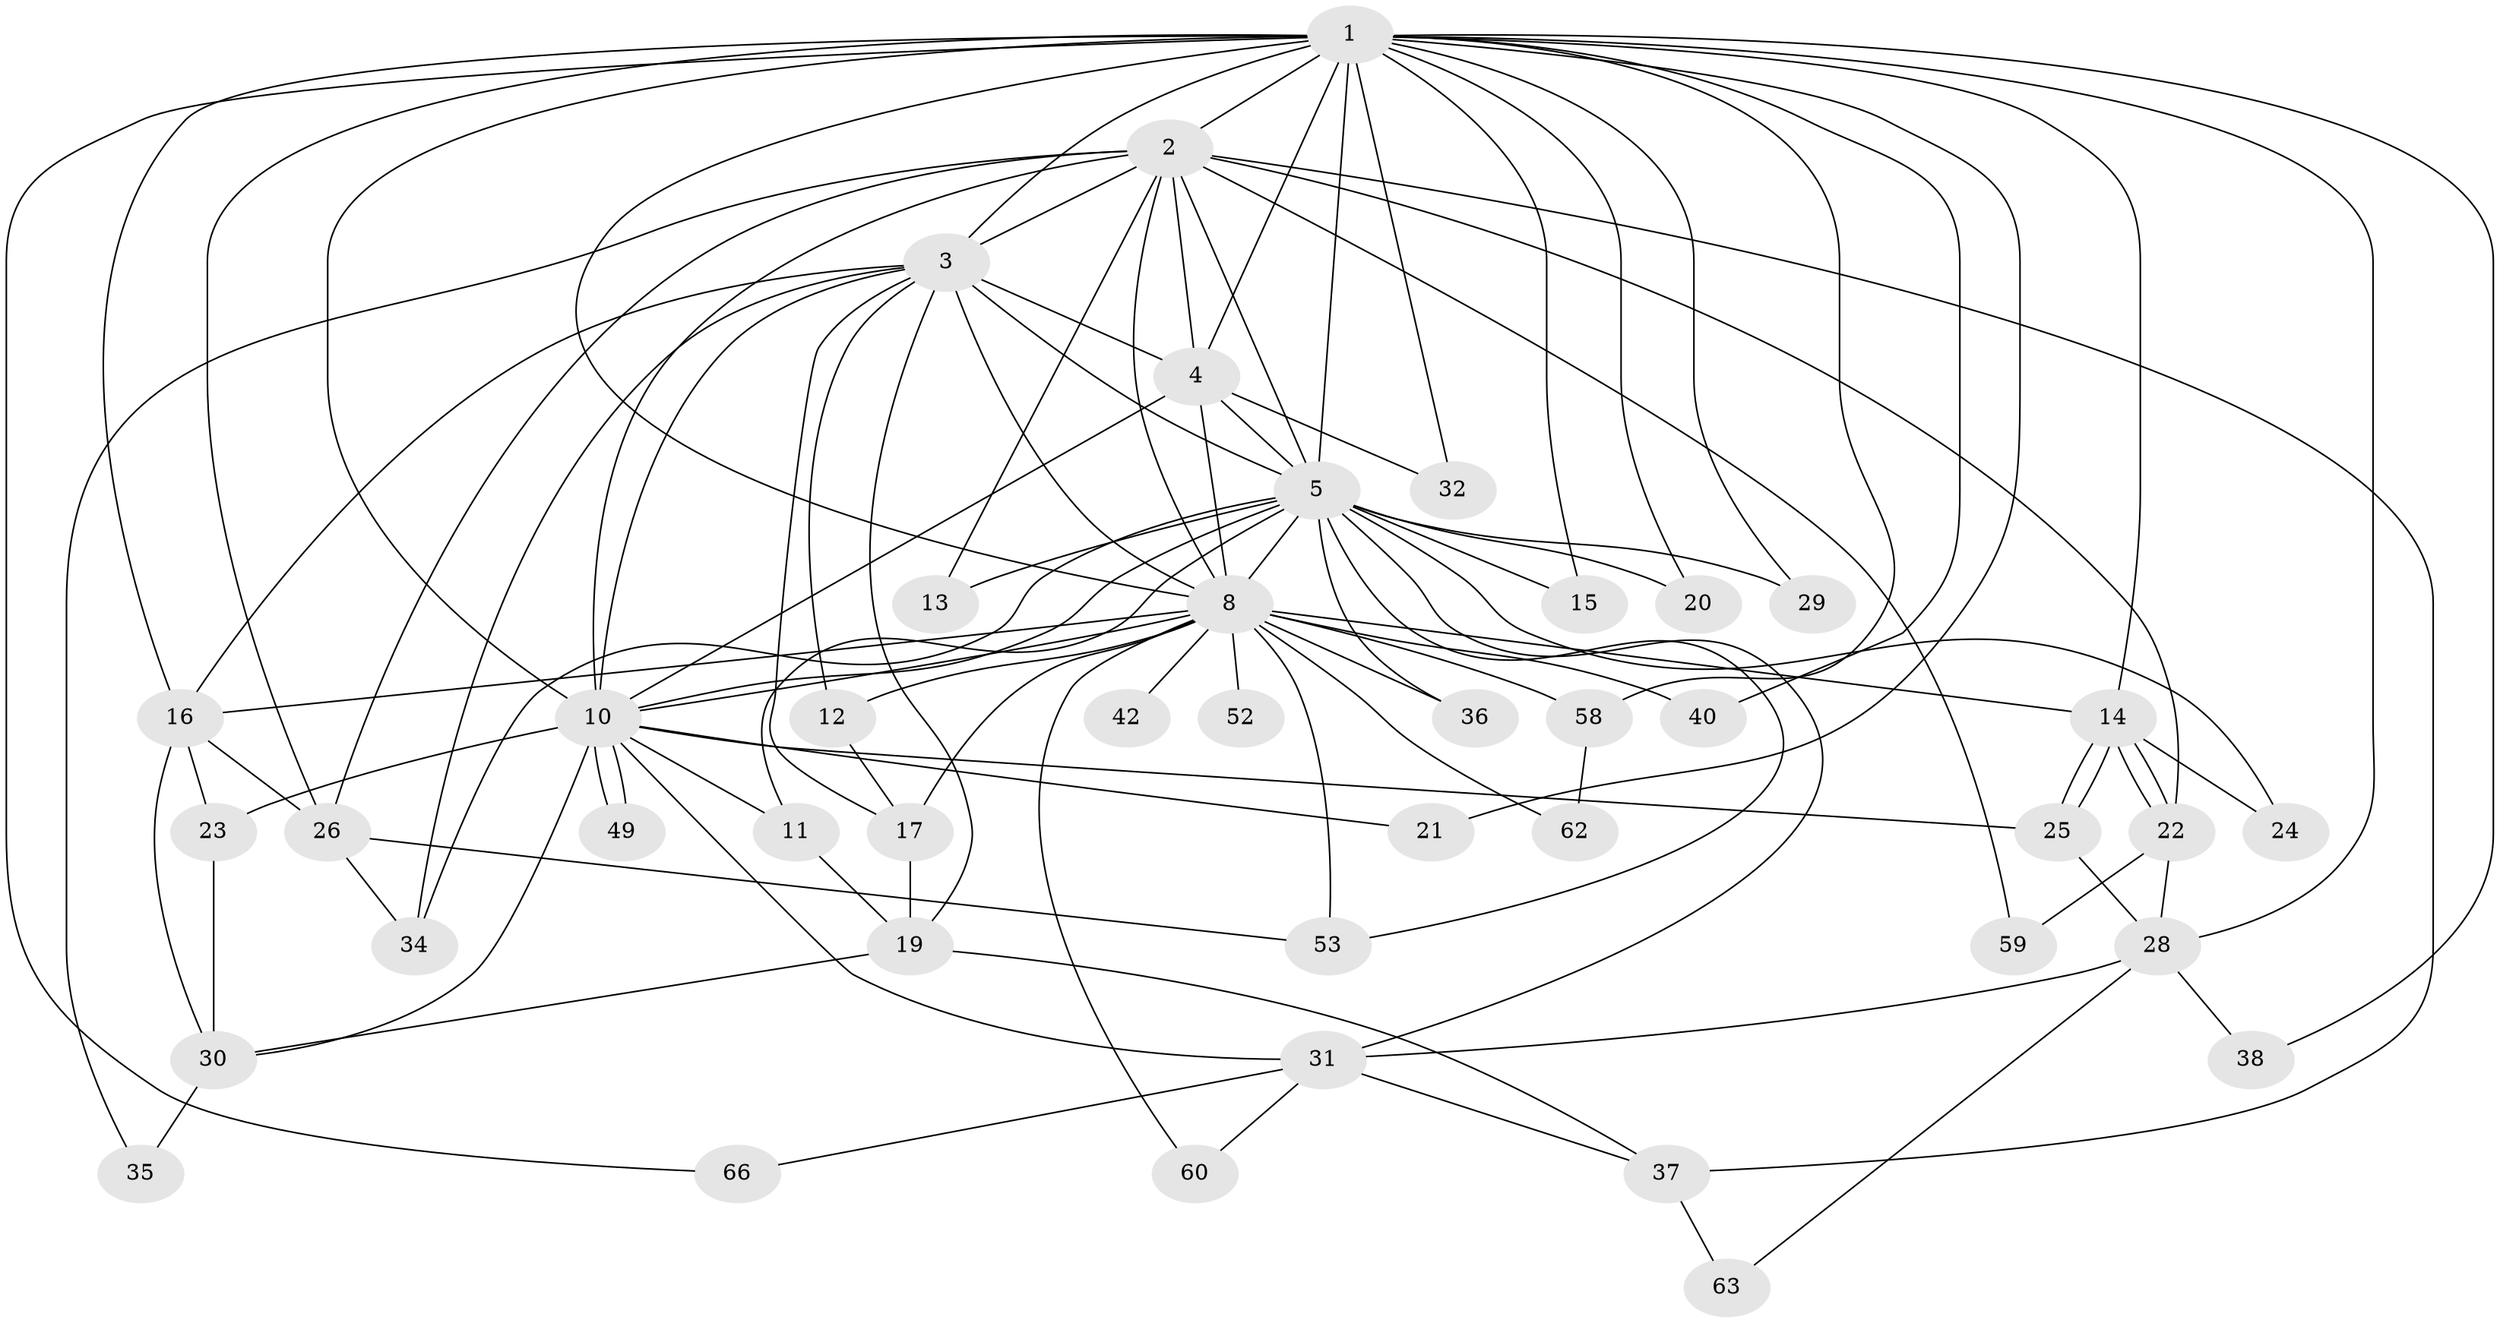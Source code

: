 // Generated by graph-tools (version 1.1) at 2025/51/02/27/25 19:51:44]
// undirected, 43 vertices, 104 edges
graph export_dot {
graph [start="1"]
  node [color=gray90,style=filled];
  1 [super="+6"];
  2 [super="+18"];
  3 [super="+44"];
  4 [super="+57"];
  5 [super="+7"];
  8 [super="+9"];
  10 [super="+43"];
  11;
  12;
  13;
  14 [super="+61"];
  15;
  16 [super="+65"];
  17 [super="+33"];
  19 [super="+45"];
  20;
  21;
  22 [super="+39"];
  23 [super="+41"];
  24;
  25 [super="+27"];
  26 [super="+48"];
  28 [super="+55"];
  29 [super="+47"];
  30 [super="+46"];
  31 [super="+50"];
  32;
  34 [super="+54"];
  35;
  36;
  37 [super="+51"];
  38;
  40;
  42;
  49;
  52;
  53 [super="+56"];
  58 [super="+64"];
  59;
  60;
  62;
  63;
  66;
  1 -- 2 [weight=3];
  1 -- 3 [weight=2];
  1 -- 4 [weight=3];
  1 -- 5 [weight=4];
  1 -- 8 [weight=4];
  1 -- 10 [weight=2];
  1 -- 14 [weight=2];
  1 -- 16;
  1 -- 20;
  1 -- 29;
  1 -- 58;
  1 -- 32;
  1 -- 66;
  1 -- 38;
  1 -- 40;
  1 -- 15;
  1 -- 21;
  1 -- 28;
  1 -- 26;
  2 -- 3 [weight=2];
  2 -- 4;
  2 -- 5 [weight=2];
  2 -- 8 [weight=2];
  2 -- 10;
  2 -- 13;
  2 -- 26;
  2 -- 35;
  2 -- 37;
  2 -- 59;
  2 -- 22;
  3 -- 4;
  3 -- 5 [weight=2];
  3 -- 8 [weight=2];
  3 -- 10;
  3 -- 12;
  3 -- 16;
  3 -- 17;
  3 -- 19;
  3 -- 34;
  4 -- 5 [weight=2];
  4 -- 8 [weight=2];
  4 -- 10;
  4 -- 32;
  5 -- 8 [weight=4];
  5 -- 10 [weight=2];
  5 -- 11;
  5 -- 13;
  5 -- 24;
  5 -- 29 [weight=2];
  5 -- 36;
  5 -- 34;
  5 -- 15;
  5 -- 20;
  5 -- 53;
  5 -- 31;
  8 -- 10 [weight=2];
  8 -- 12;
  8 -- 14;
  8 -- 36;
  8 -- 42 [weight=2];
  8 -- 52 [weight=2];
  8 -- 60;
  8 -- 62;
  8 -- 40;
  8 -- 58 [weight=2];
  8 -- 17;
  8 -- 16;
  8 -- 53;
  10 -- 11 [weight=2];
  10 -- 21;
  10 -- 23;
  10 -- 30;
  10 -- 31;
  10 -- 49;
  10 -- 49;
  10 -- 25;
  11 -- 19;
  12 -- 17;
  14 -- 22;
  14 -- 22;
  14 -- 24;
  14 -- 25;
  14 -- 25;
  16 -- 23;
  16 -- 26;
  16 -- 30;
  17 -- 19;
  19 -- 37;
  19 -- 30;
  22 -- 28;
  22 -- 59;
  23 -- 30;
  25 -- 28;
  26 -- 34;
  26 -- 53;
  28 -- 31;
  28 -- 38;
  28 -- 63;
  30 -- 35;
  31 -- 60;
  31 -- 66;
  31 -- 37;
  37 -- 63;
  58 -- 62;
}
